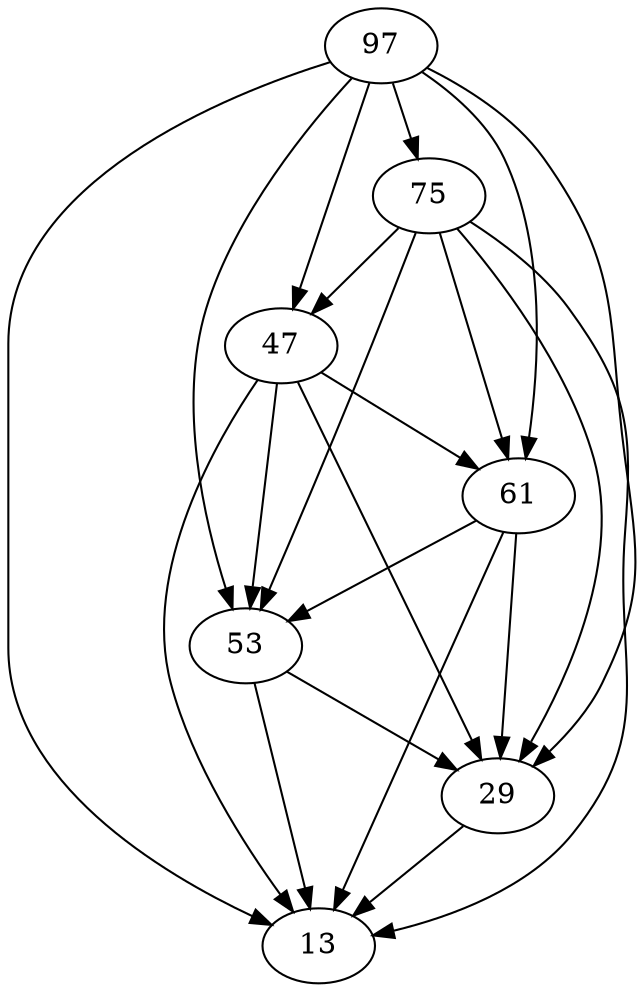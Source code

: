 digraph day_5_rules {
  29 -> 13
  47 -> 53
  47 -> 13
  47 -> 61
  47 -> 29
  53 -> 29
  53 -> 13
  61 -> 13
  61 -> 53
  61 -> 29
  75 -> 29
  75 -> 53
  75 -> 47
  75 -> 61
  75 -> 13
  97 -> 13
  97 -> 61
  97 -> 47
  97 -> 29
  97 -> 53
  97 -> 75
}
